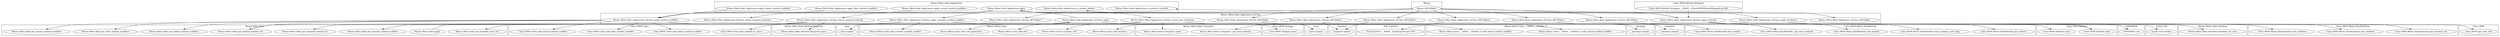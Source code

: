 digraph {
graph [overlap=false]
subgraph cluster_Class_MOP_Mixin_HasMethods {
	label="Class::MOP::Mixin::HasMethods";
	"Class::MOP::Mixin::HasMethods::has_method";
	"Class::MOP::Mixin::HasMethods::reset_package_cache_flag";
	"Class::MOP::Mixin::HasMethods::add_method";
	"Class::MOP::Mixin::HasMethods::_get_local_methods";
	"Class::MOP::Mixin::HasMethods::get_method";
}
subgraph cluster_Scalar_Util {
	label="Scalar::Util";
	"Scalar::Util::weaken";
}
subgraph cluster_Class_MOP_Method {
	label="Class::MOP::Method";
	"Class::MOP::Method::name";
	"Class::MOP::Method::body";
}
subgraph cluster_Moose_Meta_Role_Application_ToClass {
	label="Moose::Meta::Role::Application::ToClass";
	"Moose::Meta::Role::Application::ToClass::check_required_methods";
	"Moose::Meta::Role::Application::ToClass::BEGIN@17";
	"Moose::Meta::Role::Application::ToClass::check_role_exclusions";
	"Moose::Meta::Role::Application::ToClass::BEGIN@2";
	"Moose::Meta::Role::Application::ToClass::BEGIN@9";
	"Moose::Meta::Role::Application::ToClass::BEGIN@15";
	"Moose::Meta::Role::Application::ToClass::BEGIN@14";
	"Moose::Meta::Role::Application::ToClass::apply_method_modifiers";
	"Moose::Meta::Role::Application::ToClass::BEGIN@10";
	"Moose::Meta::Role::Application::ToClass::BEGIN@11";
	"Moose::Meta::Role::Application::ToClass::apply_methods";
	"Moose::Meta::Role::Application::ToClass::apply";
	"Moose::Meta::Role::Application::ToClass::apply_attributes";
	"Moose::Meta::Role::Application::ToClass::BEGIN@13";
	"Moose::Meta::Role::Application::ToClass::apply_override_method_modifiers";
	"Moose::Meta::Role::Application::ToClass::check_required_attributes";
}
subgraph cluster_metaclass {
	label="metaclass";
	"metaclass::import";
}
subgraph cluster_UNIVERSAL {
	label="UNIVERSAL";
	"UNIVERSAL::isa";
}
subgraph cluster_Moose_Meta_Class {
	label="Moose::Meta::Class";
	"Moose::Meta::Class::add_role";
	"Moose::Meta::Class::add_override_method_modifier";
	"Moose::Meta::Class::add_attribute";
	"Moose::Meta::Class::excludes_role";
	"Moose::Meta::Class::add_role_application";
}
subgraph cluster_warnings {
	label="warnings";
	"warnings::import";
}
subgraph cluster_Moose_Meta_Role {
	label="Moose::Meta::Role";
	"Moose::Meta::Role::get_method_modifier_list";
	"Moose::Meta::Role::get_required_method_list";
	"Moose::Meta::Role::get_excluded_roles_list";
	"Moose::Meta::Role::get_after_method_modifiers";
	"Moose::Meta::Role::get_override_method_modifier";
	"Moose::Meta::Role::get_before_method_modifiers";
	"Moose::Meta::Role::get_around_method_modifiers";
	"Moose::Meta::Role::apply";
}
subgraph cluster_Class_MOP_Class {
	label="Class::MOP::Class";
	"Class::MOP::Class::find_method_by_name";
	"Class::MOP::Class::add_around_method_modifier";
	"Class::MOP::Class::add_before_method_modifier";
	"Class::MOP::Class::add_after_method_modifier";
}
subgraph cluster_Moose {
	label="Moose";
	"Moose::BEGIN@40";
}
subgraph cluster_Class_MOP_Method_Wrapped {
	label="Class::MOP::Method::Wrapped";
	"Class::MOP::Method::Wrapped::__ANON__[Class/MOP/Method/Wrapped.pm:66]";
}
subgraph cluster_base {
	label="base";
	"base::import";
}
subgraph cluster_Exporter {
	label="Exporter";
	"Exporter::import";
}
subgraph cluster_Moose_Meta_Role_Composite {
	label="Moose::Meta::Role::Composite";
	"Moose::Meta::Role::Composite::_get_local_methods";
	"Moose::Meta::Role::Composite::name";
}
subgraph cluster_Moose_Meta_Class___ANON___SERIAL_5 {
	label="Moose::Meta::Class::__ANON__::SERIAL::5";
	"Moose::Meta::Class::__ANON__::SERIAL::5::add_before_method_modifier";
	"Moose::Meta::Class::__ANON__::SERIAL::5::add_around_method_modifier";
}
subgraph cluster_Moose_Meta_Role_Attribute {
	label="Moose::Meta::Role::Attribute";
	"Moose::Meta::Role::Attribute::attribute_for_class";
}
subgraph cluster_Moose_Meta_Role_Method_Required {
	label="Moose::Meta::Role::Method::Required";
	"Moose::Meta::Role::Method::Required::name";
}
subgraph cluster_Class_MOP_Mixin_HasAttributes {
	label="Class::MOP::Mixin::HasAttributes";
	"Class::MOP::Mixin::HasAttributes::get_attribute_list";
	"Class::MOP::Mixin::HasAttributes::get_attribute";
	"Class::MOP::Mixin::HasAttributes::has_attribute";
}
subgraph cluster_Sub_Exporter {
	label="Sub::Exporter";
	"Sub::Exporter::__ANON__[Sub/Exporter.pm:756]";
}
subgraph cluster_strict {
	label="strict";
	"strict::import";
}
subgraph cluster_Class_MOP {
	label="Class::MOP";
	"Class::MOP::get_code_info";
}
subgraph cluster_Class_MOP_Package {
	label="Class::MOP::Package";
	"Class::MOP::Package::name";
}
subgraph cluster_Moose_Meta_Role_Application {
	label="Moose::Meta::Role::Application";
	"Moose::Meta::Role::Application::is_method_excluded";
	"Moose::Meta::Role::Application::is_method_aliased";
	"Moose::Meta::Role::Application::apply_before_method_modifiers";
	"Moose::Meta::Role::Application::apply_around_method_modifiers";
	"Moose::Meta::Role::Application::apply_after_method_modifiers";
	"Moose::Meta::Role::Application::apply";
}
"Moose::Meta::Role::Application::ToClass::apply" -> "Moose::Meta::Class::add_role_application";
"Moose::BEGIN@40" -> "Moose::Meta::Role::Application::ToClass::BEGIN@15";
"Moose::BEGIN@40" -> "Moose::Meta::Role::Application::ToClass::BEGIN@10";
"Moose::Meta::Role::Application::apply" -> "Moose::Meta::Role::Application::ToClass::check_required_methods";
"Moose::Meta::Role::Application::apply" -> "Moose::Meta::Role::Application::ToClass::check_role_exclusions";
"Moose::Meta::Role::apply" -> "Moose::Meta::Role::Application::ToClass::apply";
"Moose::Meta::Role::Application::ToClass::apply_attributes" -> "Class::MOP::Mixin::HasAttributes::get_attribute";
"Moose::Meta::Role::Application::ToClass::apply_methods" -> "Class::MOP::Mixin::HasMethods::get_method";
"Moose::Meta::Role::Application::ToClass::apply_method_modifiers" -> "Moose::Meta::Role::get_around_method_modifiers";
"Moose::BEGIN@40" -> "Moose::Meta::Role::Application::ToClass::BEGIN@14";
"Moose::Meta::Role::Application::ToClass::check_required_methods" -> "Moose::Meta::Role::get_required_method_list";
"Moose::Meta::Role::Application::ToClass::apply_method_modifiers" -> "Moose::Meta::Role::get_after_method_modifiers";
"Moose::Meta::Role::Application::ToClass::apply_attributes" -> "Class::MOP::Mixin::HasAttributes::has_attribute";
"Moose::Meta::Role::Application::ToClass::check_role_exclusions" -> "Moose::Meta::Role::get_excluded_roles_list";
"Moose::BEGIN@40" -> "Moose::Meta::Role::Application::ToClass::BEGIN@2";
"Moose::Meta::Role::Application::ToClass::apply" -> "Moose::Meta::Role::Application::apply";
"Moose::Meta::Role::Application::ToClass::BEGIN@11" -> "metaclass::import";
"Moose::Meta::Role::Application::ToClass::BEGIN@14" -> "Sub::Exporter::__ANON__[Sub/Exporter.pm:756]";
"Moose::Meta::Role::Application::ToClass::apply_override_method_modifiers" -> "Moose::Meta::Role::get_method_modifier_list";
"Moose::Meta::Role::Application::ToClass::apply_method_modifiers" -> "Moose::Meta::Role::get_method_modifier_list";
"Moose::Meta::Role::Application::ToClass::BEGIN@9" -> "strict::import";
"Moose::Meta::Role::Application::ToClass::apply_methods" -> "Class::MOP::Mixin::HasMethods::reset_package_cache_flag";
"Moose::Meta::Role::Application::ToClass::apply_methods" -> "Class::MOP::Mixin::HasMethods::_get_local_methods";
"Moose::Meta::Role::Application::ToClass::apply_methods" -> "Moose::Meta::Role::Composite::_get_local_methods";
"Moose::Meta::Role::Application::ToClass::check_role_exclusions" -> "Moose::Meta::Class::excludes_role";
"Moose::Meta::Role::Application::apply" -> "Moose::Meta::Role::Application::ToClass::apply_attributes";
"Moose::Meta::Role::Application::ToClass::check_required_methods" -> "Class::MOP::Class::find_method_by_name";
"Moose::Meta::Role::Application::ToClass::check_required_methods" -> "Moose::Meta::Role::Method::Required::name";
"Moose::Meta::Role::Application::ToClass::apply_methods" -> "Class::MOP::Mixin::HasMethods::add_method";
"Moose::Meta::Role::Application::ToClass::apply_method_modifiers" -> "Class::MOP::Class::add_after_method_modifier";
"Moose::Meta::Role::Application::ToClass::apply_attributes" -> "Moose::Meta::Class::add_attribute";
"Moose::Meta::Role::Application::ToClass::apply_methods" -> "Class::MOP::Method::body";
"Moose::Meta::Role::Application::ToClass::BEGIN@15" -> "Exporter::import";
"Moose::Meta::Role::Application::ToClass::BEGIN@13" -> "Exporter::import";
"Moose::Meta::Role::Application::apply" -> "Moose::Meta::Role::Application::ToClass::check_required_attributes";
"Moose::Meta::Role::Application::ToClass::apply_method_modifiers" -> "Class::MOP::Class::add_before_method_modifier";
"Moose::Meta::Role::Application::ToClass::apply_method_modifiers" -> "Class::MOP::Class::add_around_method_modifier";
"Moose::Meta::Role::Application::ToClass::apply_override_method_modifiers" -> "Moose::Meta::Class::add_override_method_modifier";
"Moose::Meta::Role::Application::ToClass::BEGIN@17" -> "base::import";
"Moose::Meta::Role::Application::ToClass::apply_method_modifiers" -> "Moose::Meta::Role::get_before_method_modifiers";
"Moose::Meta::Role::Application::ToClass::BEGIN@10" -> "warnings::import";
"Moose::Meta::Role::Application::ToClass::apply_override_method_modifiers" -> "Class::MOP::get_code_info";
"Moose::Meta::Role::Application::ToClass::apply_methods" -> "Moose::Meta::Role::Application::is_method_aliased";
"Moose::BEGIN@40" -> "Moose::Meta::Role::Application::ToClass::BEGIN@13";
"Moose::Meta::Role::Application::ToClass::apply_methods" -> "Moose::Meta::Role::Application::is_method_excluded";
"Moose::Meta::Role::Application::apply_before_method_modifiers" -> "Moose::Meta::Role::Application::ToClass::apply_method_modifiers";
"Moose::Meta::Role::Application::apply_after_method_modifiers" -> "Moose::Meta::Role::Application::ToClass::apply_method_modifiers";
"Moose::Meta::Role::Application::apply_around_method_modifiers" -> "Moose::Meta::Role::Application::ToClass::apply_method_modifiers";
"Moose::Meta::Role::Application::ToClass::check_role_exclusions" -> "Moose::Meta::Role::Composite::name";
"Moose::Meta::Role::Application::ToClass::apply" -> "Scalar::Util::weaken";
"Moose::Meta::Role::Application::ToClass::apply_method_modifiers" -> "Moose::Meta::Class::__ANON__::SERIAL::5::add_around_method_modifier";
"Moose::Meta::Role::Application::apply" -> "Moose::Meta::Role::Application::ToClass::apply_override_method_modifiers";
"Moose::Meta::Role::Application::ToClass::apply_methods" -> "UNIVERSAL::isa";
"Moose::BEGIN@40" -> "Moose::Meta::Role::Application::ToClass::BEGIN@9";
"Moose::Meta::Role::Application::ToClass::apply_method_modifiers" -> "Moose::Meta::Class::__ANON__::SERIAL::5::add_before_method_modifier";
"Moose::Meta::Role::Application::ToClass::apply_override_method_modifiers" -> "Moose::Meta::Role::get_override_method_modifier";
"Moose::Meta::Role::Application::ToClass::apply_attributes" -> "Moose::Meta::Role::Attribute::attribute_for_class";
"Moose::BEGIN@40" -> "Moose::Meta::Role::Application::ToClass::BEGIN@11";
"Moose::Meta::Role::Application::ToClass::apply_attributes" -> "Class::MOP::Mixin::HasAttributes::get_attribute_list";
"Moose::Meta::Role::Application::ToClass::apply_methods" -> "Class::MOP::Method::name";
"Moose::Meta::Role::Application::ToClass::apply_override_method_modifiers" -> "Class::MOP::Mixin::HasMethods::has_method";
"Moose::Meta::Role::Application::ToClass::check_role_exclusions" -> "Class::MOP::Package::name";
"Moose::Meta::Role::Application::ToClass::apply" -> "Moose::Meta::Class::add_role";
"Moose::BEGIN@40" -> "Moose::Meta::Role::Application::ToClass::BEGIN@17";
"Class::MOP::Method::Wrapped::__ANON__[Class/MOP/Method/Wrapped.pm:66]" -> "Moose::Meta::Role::Application::ToClass::apply_methods";
"Moose::Meta::Role::Application::apply" -> "Moose::Meta::Role::Application::ToClass::apply_methods";
}

